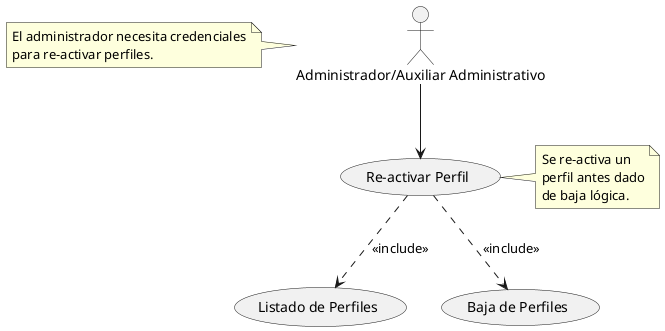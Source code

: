 @startuml
actor "Administrador/Auxiliar Administrativo" as Admin


note left of Admin
  El administrador necesita credenciales
  para re-activar perfiles.
end note

Admin --> (Re-activar Perfil)
(Re-activar Perfil) ..> (Listado de Perfiles) : <<include>>
(Re-activar Perfil) ..> (Baja de Perfiles) : <<include>>

note right of (Re-activar Perfil)
  Se re-activa un
  perfil antes dado
  de baja lógica.
end note
@enduml